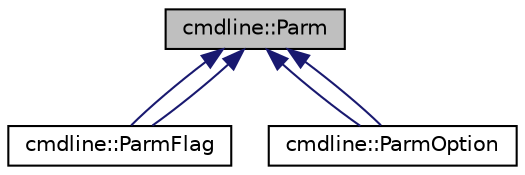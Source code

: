 digraph "cmdline::Parm"
{
 // LATEX_PDF_SIZE
  edge [fontname="Helvetica",fontsize="10",labelfontname="Helvetica",labelfontsize="10"];
  node [fontname="Helvetica",fontsize="10",shape=record];
  Node1 [label="cmdline::Parm",height=0.2,width=0.4,color="black", fillcolor="grey75", style="filled", fontcolor="black",tooltip=" "];
  Node1 -> Node2 [dir="back",color="midnightblue",fontsize="10",style="solid"];
  Node2 [label="cmdline::ParmFlag",height=0.2,width=0.4,color="black", fillcolor="white", style="filled",URL="$d0/d79/classcmdline_1_1_parm_flag.html",tooltip=" "];
  Node1 -> Node2 [dir="back",color="midnightblue",fontsize="10",style="solid"];
  Node1 -> Node3 [dir="back",color="midnightblue",fontsize="10",style="solid"];
  Node3 [label="cmdline::ParmOption",height=0.2,width=0.4,color="black", fillcolor="white", style="filled",URL="$d3/d85/classcmdline_1_1_parm_option.html",tooltip=" "];
  Node1 -> Node3 [dir="back",color="midnightblue",fontsize="10",style="solid"];
}

